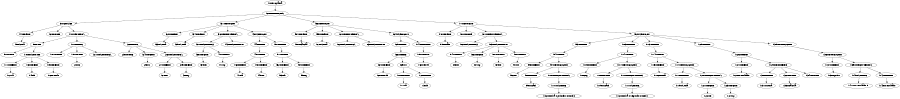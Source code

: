 digraph G {
	size="6,6"
	i4__IDENT -> i5__Soma
	i3__CLASSE -> i4__IDENT
	i3__CLASSE -> i6__NONE
	i8__VAR -> i9__NONE
	i11__IDENT -> i12__a
	i10__LISTA_VAR -> i11__IDENT
	i13__IDENT -> i14__b
	i10__LISTA_VAR -> i13__IDENT
	i15__IDENT -> i16__result
	i10__LISTA_VAR -> i15__IDENT
	i8__VAR -> i10__LISTA_VAR
	i7__MEMBROS -> i8__VAR
	i17__FUNC -> i18__NONE
	i19__IDENT -> i20__c
	i17__FUNC -> i19__IDENT
	i17__FUNC -> i21__LISTA_ARGS
	i7__MEMBROS -> i17__FUNC
	i22__FUNC -> i23__NONE
	i24__IDENT -> i25__S
	i22__FUNC -> i24__IDENT
	i27__IDENT -> i28__x
	i26__LISTA_ARGS -> i27__IDENT
	i29__IDENT -> i30__y
	i26__LISTA_ARGS -> i29__IDENT
	i22__FUNC -> i26__LISTA_ARGS
	i7__MEMBROS -> i22__FUNC
	i3__CLASSE -> i7__MEMBROS
	i2__DEFINICOES -> i3__CLASSE
	i32__IDENT -> i33__Soma
	i31__FUNCAO -> i32__IDENT
	i34__IDENT -> i35__Soma
	i31__FUNCAO -> i34__IDENT
	i38__IDENT -> i39__x
	i37__LISTA_ARGS -> i38__IDENT
	i40__IDENT -> i41__y
	i37__LISTA_ARGS -> i40__IDENT
	i36__PARAMETROS -> i37__LISTA_ARGS
	i36__PARAMETROS -> i42__LISTA_TEMP
	i31__FUNCAO -> i36__PARAMETROS
	i46__IDENT -> i47__a
	i45__ATRIB -> i46__IDENT
	i48__IDENT -> i49__x
	i45__ATRIB -> i48__IDENT
	i44__ATRIB -> i45__ATRIB
	i43__SEQ_COM -> i44__ATRIB
	i52__IDENT -> i53__b
	i51__ATRIB -> i52__IDENT
	i54__IDENT -> i55__y
	i51__ATRIB -> i54__IDENT
	i50__ATRIB -> i51__ATRIB
	i43__SEQ_COM -> i50__ATRIB
	i31__FUNCAO -> i43__SEQ_COM
	i2__DEFINICOES -> i31__FUNCAO
	i57__IDENT -> i58__calcula
	i56__FUNCAO -> i57__IDENT
	i59__IDENT -> i60__Soma
	i56__FUNCAO -> i59__IDENT
	i61__PARAMETROS -> i62__LISTA_ARGS
	i61__PARAMETROS -> i63__LISTA_TEMP
	i56__FUNCAO -> i61__PARAMETROS
	i67__IDENT -> i68__result
	i66__ATRIB -> i67__IDENT
	i70__IDENT -> i71__a
	"i69__+" -> i70__IDENT
	i72__IDENT -> i73__b
	"i69__+" -> i72__IDENT
	i66__ATRIB -> "i69__+"
	i65__ATRIB -> i66__ATRIB
	i64__SEQ_COM -> i65__ATRIB
	i75__IDENT -> i76__result
	i74__RETURN -> i75__IDENT
	i64__SEQ_COM -> i74__RETURN
	i56__FUNCAO -> i64__SEQ_COM
	i2__DEFINICOES -> i56__FUNCAO
	i78__IDENT -> i79__main
	i77__FUNCAO -> i78__IDENT
	i77__FUNCAO -> i80__NONE
	i81__PARAMETROS -> i82__LISTA_ARGS
	i84__IDENT -> i85__x
	i83__LISTA_TEMP -> i84__IDENT
	i86__IDENT -> i87__y
	i83__LISTA_TEMP -> i86__IDENT
	i88__IDENT -> i89__r
	i83__LISTA_TEMP -> i88__IDENT
	i90__IDENT -> i91__s
	i83__LISTA_TEMP -> i90__IDENT
	i81__PARAMETROS -> i83__LISTA_TEMP
	i77__FUNCAO -> i81__PARAMETROS
	i95__IDENT -> i96__x
	i94__ATRIB -> i95__IDENT
	i98__IDENT -> i99__scanf
	i97__FUNC_CALL -> i98__IDENT
	i101__STRING -> "i102__Insira o primeiro numero":" "
	i100__ARGUMENTOS -> i101__STRING
	i97__FUNC_CALL -> i100__ARGUMENTOS
	i94__ATRIB -> i97__FUNC_CALL
	i93__ATRIB -> i94__ATRIB
	i92__SEQ_COM -> i93__ATRIB
	i105__IDENT -> i106__y
	i104__ATRIB -> i105__IDENT
	i108__IDENT -> i109__scanf
	i107__FUNC_CALL -> i108__IDENT
	i111__STRING -> "i112__Insira o segundo numero ":" "
	i110__ARGUMENTOS -> i111__STRING
	i107__FUNC_CALL -> i110__ARGUMENTOS
	i104__ATRIB -> i107__FUNC_CALL
	i103__ATRIB -> i104__ATRIB
	i92__SEQ_COM -> i103__ATRIB
	i115__IDENT -> i116__soma
	i114__ATRIB -> i115__IDENT
	i118__IDENT -> i119__Soma
	i117__FUNC_CALL -> i118__IDENT
	i121__IDENT -> i122__x
	i120__ARGUMENTOS -> i121__IDENT
	i123__IDENT -> i124__y
	i120__ARGUMENTOS -> i123__IDENT
	i117__FUNC_CALL -> i120__ARGUMENTOS
	i114__ATRIB -> i117__FUNC_CALL
	i113__ATRIB -> i114__ATRIB
	i92__SEQ_COM -> i113__ATRIB
	i127__IDENT -> i128__resultado
	i126__ATRIB -> i127__IDENT
	i130__IDENT -> i131__soma
	i129__PONTEIRO -> i130__IDENT
	i132__IDENT -> i133__calcula
	i129__PONTEIRO -> i132__IDENT
	i129__PONTEIRO -> i134__NONE
	i126__ATRIB -> i129__PONTEIRO
	i125__ATRIB -> i126__ATRIB
	i92__SEQ_COM -> i125__ATRIB
	i137__IDENT -> i138__print
	i136__FUNC_CALL -> i137__IDENT
	i140__STRING -> "i141__O resultado é":" "
	i139__ARGUMENTOS -> i140__STRING
	i142__IDENT -> i143__resultado
	i139__ARGUMENTOS -> i142__IDENT
	i136__FUNC_CALL -> i139__ARGUMENTOS
	i135__FUNC_CALL -> i136__FUNC_CALL
	i92__SEQ_COM -> i135__FUNC_CALL
	i77__FUNCAO -> i92__SEQ_COM
	i2__DEFINICOES -> i77__FUNCAO
	i1__Programa -> i2__DEFINICOES
}
